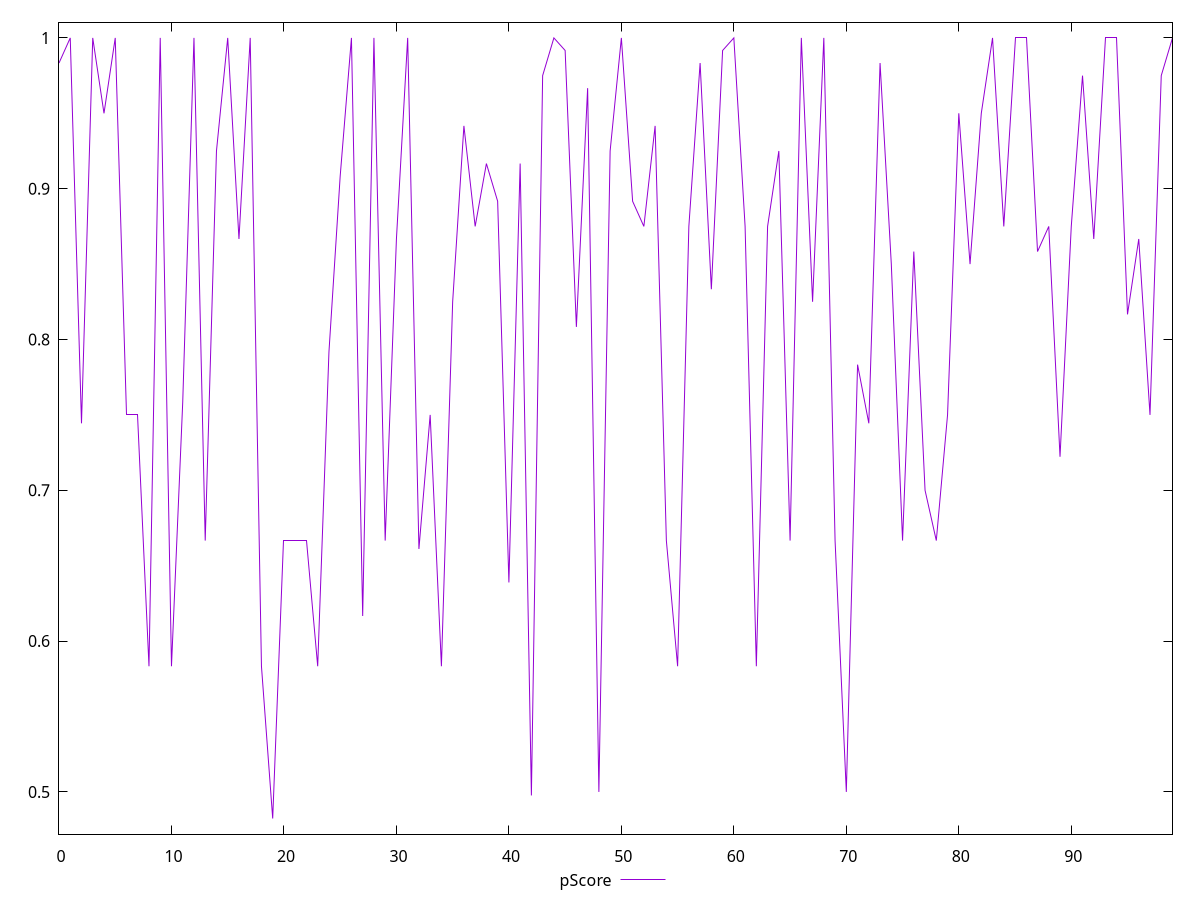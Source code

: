 reset

$pScore <<EOF
0 0.9833333333333333
1 1
2 0.7444444444444445
3 1
4 0.95
5 1
6 0.75
7 0.75
8 0.5833333333333334
9 1
10 0.5833333333333334
11 0.7583333333333333
12 1
13 0.6666666666666666
14 0.925
15 1
16 0.8666666666666667
17 1
18 0.5833333333333334
19 0.4823529411764706
20 0.6666666666666666
21 0.6666666666666666
22 0.6666666666666666
23 0.5833333333333334
24 0.7916666666666666
25 0.9083333333333333
26 1
27 0.6166666666666667
28 1
29 0.6666666666666666
30 0.8666666666666667
31 1
32 0.6611111111111111
33 0.75
34 0.5833333333333334
35 0.825
36 0.9416666666666667
37 0.875
38 0.9166666666666666
39 0.8916666666666666
40 0.6388888888888888
41 0.9166666666666666
42 0.4976470588235294
43 0.975
44 1
45 0.9916666666666667
46 0.8083333333333333
47 0.9666666666666667
48 0.5
49 0.925
50 1
51 0.8916666666666666
52 0.875
53 0.9416666666666667
54 0.6666666666666666
55 0.5833333333333334
56 0.875
57 0.9833333333333333
58 0.8333333333333333
59 0.9916666666666667
60 1
61 0.875
62 0.5833333333333334
63 0.875
64 0.925
65 0.6666666666666666
66 1
67 0.825
68 1
69 0.6666666666666666
70 0.5
71 0.7833333333333333
72 0.7444444444444445
73 0.9833333333333333
74 0.85
75 0.6666666666666666
76 0.8583333333333334
77 0.7
78 0.6666666666666666
79 0.75
80 0.95
81 0.85
82 0.95
83 1
84 0.875
85 1
86 1
87 0.8583333333333334
88 0.875
89 0.7222222222222222
90 0.875
91 0.975
92 0.8666666666666667
93 1
94 1
95 0.8166666666666667
96 0.8666666666666667
97 0.75
98 0.975
99 1
EOF

set key outside below
set xrange [0:99]
set yrange [0.47200000000000003:1.0103529411764707]
set trange [0.47200000000000003:1.0103529411764707]
set terminal svg size 640, 500 enhanced background rgb 'white'
set output "report_00015_2021-02-09T16-11-33.973Z/unused-css-rules/samples/pages/pScore/values.svg"

plot $pScore title "pScore" with line

reset
